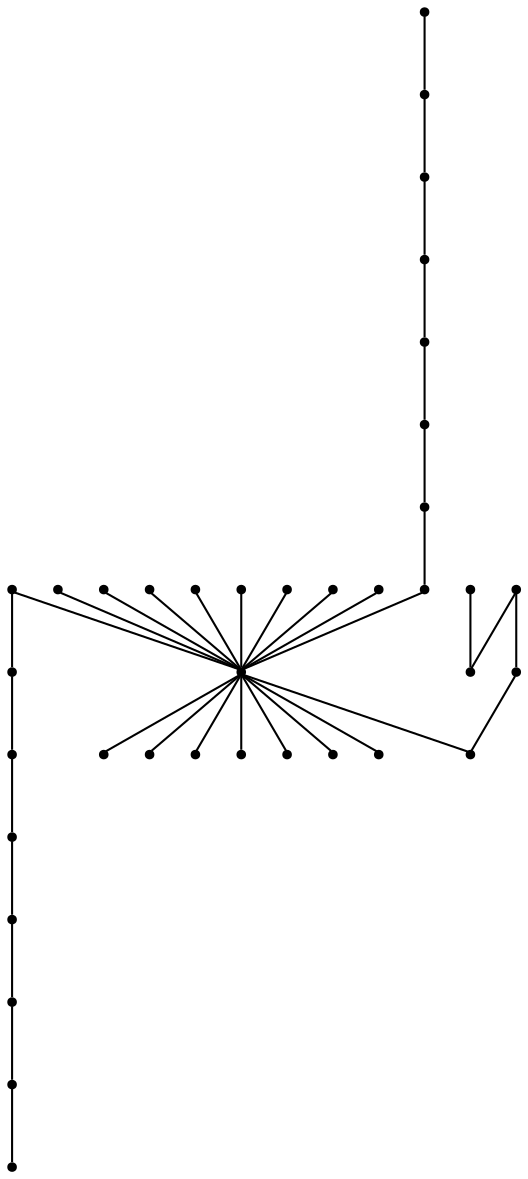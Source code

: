 graph {
  node [shape=point,comment="{\"directed\":false,\"doi\":\"10.1007/978-3-319-73915-1_25\",\"figure\":\"1 (2)\"}"]

  v0 [pos="912.4495364261961,826.2806509089"]
  v1 [pos="606.2632294817436,864.5528581815117"]
  v2 [pos="912.4495364261961,596.6437032932945"]
  v3 [pos="912.4495364261961,558.3714483299541"]
  v4 [pos="912.4495364261961,634.915958256635"]
  v5 [pos="912.4495364261961,673.1873070961285"]
  v6 [pos="912.4495364261961,711.4637588436021"]
  v7 [pos="912.4495364261961,749.7360138069425"]
  v8 [pos="912.4495364261961,788.0072990587976"]
  v9 [pos="835.9040247960794,826.2806509089"]
  v10 [pos="759.358449577545,826.2806509089"]
  v11 [pos="682.8108872209576,826.2806509089"]
  v12 [pos="453.17220622151024,826.2806509089"]
  v13 [pos="376.62666279718474,826.2806509089002"]
  v14 [pos="874.177798025821,826.2806509089002"]
  v15 [pos="606.2632294817436,826.2806509089002"]
  v16 [pos="300.08115116706796,826.2806509089002"]
  v17 [pos="567.9905054608942,826.2806509089002"]
  v18 [pos="721.0825779300195,826.2806509089002"]
  v19 [pos="644.5360170910108,826.2806509089002"]
  v20 [pos="797.6312371868123,826.2806509089"]
  v21 [pos="300.2561782867815,635.1785752031437"]
  v22 [pos="300.25617828678145,711.7272819139577"]
  v23 [pos="529.717717851627,826.2806509089"]
  v24 [pos="491.4407969952094,826.2806509089"]
  v25 [pos="300.2561782867815,788.2719190159154"]
  v26 [pos="414.89941861224304,826.2806509089002"]
  v27 [pos="338.3539069821263,826.2806509089002"]
  v28 [pos="300.08115116706796,558.3714483299542"]
  v29 [pos="261.804214413546,788.0072990587976"]
  v30 [pos="261.804214413546,826.2806509089"]
  v31 [pos="261.804214413546,749.7360138069425"]
  v32 [pos="261.804214413546,711.463758843602"]
  v33 [pos="261.804214413546,673.1873070961285"]
  v34 [pos="261.804214413546,634.9159582566349"]
  v35 [pos="261.804214413546,596.6437032932945"]
  v36 [pos="261.804214413546,558.3714483299541"]

  v0 -- v1 [id="-1",pos="912.4495364261961,826.2806509089 606.2632294817436,864.5528581815117 606.2632294817436,864.5528581815117 606.2632294817436,864.5528581815117"]
  v30 -- v1 [id="-2",pos="261.804214413546,826.2806509089 606.2632294817436,864.5528581815117 606.2632294817436,864.5528581815117 606.2632294817436,864.5528581815117"]
  v36 -- v35 [id="-3",pos="261.804214413546,558.3714483299541 261.804214413546,596.6437032932945 261.804214413546,596.6437032932945 261.804214413546,596.6437032932945"]
  v35 -- v34 [id="-4",pos="261.804214413546,596.6437032932945 261.804214413546,634.9159582566349 261.804214413546,634.9159582566349 261.804214413546,634.9159582566349"]
  v34 -- v33 [id="-5",pos="261.804214413546,634.9159582566349 261.804214413546,673.1873070961285 261.804214413546,673.1873070961285 261.804214413546,673.1873070961285"]
  v33 -- v32 [id="-6",pos="261.804214413546,673.1873070961285 261.804214413546,711.463758843602 261.804214413546,711.463758843602 261.804214413546,711.463758843602"]
  v32 -- v31 [id="-7",pos="261.804214413546,711.463758843602 261.804214413546,749.7360138069425 261.804214413546,749.7360138069425 261.804214413546,749.7360138069425"]
  v31 -- v29 [id="-8",pos="261.804214413546,749.7360138069425 261.804214413546,788.0072990587976 261.804214413546,788.0072990587976 261.804214413546,788.0072990587976"]
  v29 -- v30 [id="-9",pos="261.804214413546,788.0072990587976 261.804214413546,826.2806509089 261.804214413546,826.2806509089 261.804214413546,826.2806509089"]
  v2 -- v3 [id="-10",pos="912.4495364261961,596.6437032932945 912.4495364261961,558.3714483299541 912.4495364261961,558.3714483299541 912.4495364261961,558.3714483299541"]
  v4 -- v2 [id="-11",pos="912.4495364261961,634.915958256635 912.4495364261961,596.6437032932945 912.4495364261961,596.6437032932945 912.4495364261961,596.6437032932945"]
  v5 -- v4 [id="-12",pos="912.4495364261961,673.1873070961285 912.4495364261961,634.915958256635 912.4495364261961,634.915958256635 912.4495364261961,634.915958256635"]
  v6 -- v5 [id="-13",pos="912.4495364261961,711.4637588436021 912.4495364261961,673.1873070961285 912.4495364261961,673.1873070961285 912.4495364261961,673.1873070961285"]
  v7 -- v6 [id="-14",pos="912.4495364261961,749.7360138069425 912.4495364261961,711.4637588436021 912.4495364261961,711.4637588436021 912.4495364261961,711.4637588436021"]
  v8 -- v7 [id="-15",pos="912.4495364261961,788.0072990587976 912.4495364261961,749.7360138069425 912.4495364261961,749.7360138069425 912.4495364261961,749.7360138069425"]
  v22 -- v25 [id="-18",pos="300.25617828678145,711.7272819139577 300.3019937417328,750.3329427622333 300.3019937417328,750.3329427622333 300.3019937417328,750.3329427622333 300.2561782867815,788.2719190159154 300.2561782867815,788.2719190159154 300.2561782867815,788.2719190159154"]
  v0 -- v8 [id="-22",pos="912.4495364261961,826.2806509089 912.4495364261961,788.0072990587976 912.4495364261961,788.0072990587976 912.4495364261961,788.0072990587976"]
  v27 -- v1 [id="-23",pos="338.3539069821263,826.2806509089002 606.2632294817436,864.5528581815117 606.2632294817436,864.5528581815117 606.2632294817436,864.5528581815117"]
  v9 -- v1 [id="-24",pos="835.9040247960794,826.2806509089 606.2632294817436,864.5528581815117 606.2632294817436,864.5528581815117 606.2632294817436,864.5528581815117"]
  v10 -- v1 [id="-25",pos="759.358449577545,826.2806509089 606.2632294817436,864.5528581815117 606.2632294817436,864.5528581815117 606.2632294817436,864.5528581815117"]
  v11 -- v1 [id="-26",pos="682.8108872209576,826.2806509089 606.2632294817436,864.5528581815117 606.2632294817436,864.5528581815117 606.2632294817436,864.5528581815117"]
  v26 -- v1 [id="-30",pos="414.89941861224304,826.2806509089002 606.2632294817436,864.5528581815117 606.2632294817436,864.5528581815117 606.2632294817436,864.5528581815117"]
  v1 -- v12 [id="-31",pos="606.2632294817436,864.5528581815117 453.17220622151024,826.2806509089 453.17220622151024,826.2806509089 453.17220622151024,826.2806509089"]
  v1 -- v13 [id="-32",pos="606.2632294817436,864.5528581815117 376.62666279718474,826.2806509089002 376.62666279718474,826.2806509089002 376.62666279718474,826.2806509089002"]
  v1 -- v14 [id="-33",pos="606.2632294817436,864.5528581815117 874.177798025821,826.2806509089002 874.177798025821,826.2806509089002 874.177798025821,826.2806509089002"]
  v15 -- v1 [id="-34",pos="606.2632294817436,826.2806509089002 606.2632294817436,864.5528581815117 606.2632294817436,864.5528581815117 606.2632294817436,864.5528581815117"]
  v1 -- v16 [id="-35",pos="606.2632294817436,864.5528581815117 300.08115116706796,826.2806509089002 300.08115116706796,826.2806509089002 300.08115116706796,826.2806509089002"]
  v1 -- v17 [id="-36",pos="606.2632294817436,864.5528581815117 567.9905054608942,826.2806509089002 567.9905054608942,826.2806509089002 567.9905054608942,826.2806509089002"]
  v1 -- v18 [id="-37",pos="606.2632294817436,864.5528581815117 721.0825779300195,826.2806509089002 721.0825779300195,826.2806509089002 721.0825779300195,826.2806509089002"]
  v1 -- v19 [id="-38",pos="606.2632294817436,864.5528581815117 644.5360170910108,826.2806509089002 644.5360170910108,826.2806509089002 644.5360170910108,826.2806509089002"]
  v1 -- v20 [id="-41",pos="606.2632294817436,864.5528581815117 797.6312371868123,826.2806509089 797.6312371868123,826.2806509089 797.6312371868123,826.2806509089"]
  v22 -- v21 [id="-42",pos="300.25617828678145,711.7272819139577 300.3019937417328,673.7884328355524 300.3019937417328,673.7884328355524 300.3019937417328,673.7884328355524 300.2561782867815,635.1785752031437 300.2561782867815,635.1785752031437 300.2561782867815,635.1785752031437"]
  v25 -- v16 [id="-43",pos="300.2561782867815,788.2719190159154 300.08115116706796,826.2806509089002 300.08115116706796,826.2806509089002 300.08115116706796,826.2806509089002"]
  v24 -- v1 [id="-46",pos="491.4407969952094,826.2806509089 606.2632294817436,864.5528581815117 606.2632294817436,864.5528581815117 606.2632294817436,864.5528581815117"]
  v28 -- v21 [id="-50",pos="300.08115116706796,558.3714483299542 300.3019937417328,597.2396625371001 300.3019937417328,597.2396625371001 300.3019937417328,597.2396625371001 300.2561782867815,635.1785752031437 300.2561782867815,635.1785752031437 300.2561782867815,635.1785752031437"]
  v23 -- v1 [id="-51",pos="529.717717851627,826.2806509089 606.2632294817436,864.5528581815117 606.2632294817436,864.5528581815117 606.2632294817436,864.5528581815117"]
}